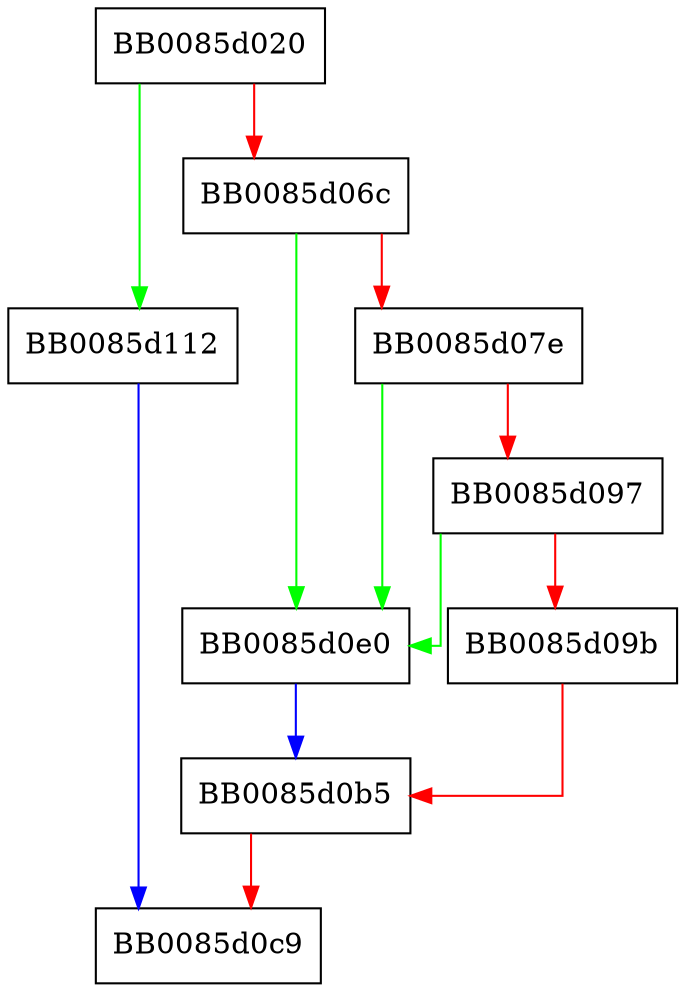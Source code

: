 digraph BN_GF2m_mod_mul {
  node [shape="box"];
  graph [splines=ortho];
  BB0085d020 -> BB0085d112 [color="green"];
  BB0085d020 -> BB0085d06c [color="red"];
  BB0085d06c -> BB0085d0e0 [color="green"];
  BB0085d06c -> BB0085d07e [color="red"];
  BB0085d07e -> BB0085d0e0 [color="green"];
  BB0085d07e -> BB0085d097 [color="red"];
  BB0085d097 -> BB0085d0e0 [color="green"];
  BB0085d097 -> BB0085d09b [color="red"];
  BB0085d09b -> BB0085d0b5 [color="red"];
  BB0085d0b5 -> BB0085d0c9 [color="red"];
  BB0085d0e0 -> BB0085d0b5 [color="blue"];
  BB0085d112 -> BB0085d0c9 [color="blue"];
}